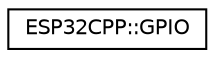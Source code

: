 digraph "Graphical Class Hierarchy"
{
  edge [fontname="Helvetica",fontsize="10",labelfontname="Helvetica",labelfontsize="10"];
  node [fontname="Helvetica",fontsize="10",shape=record];
  rankdir="LR";
  Node0 [label="ESP32CPP::GPIO",height=0.2,width=0.4,color="black", fillcolor="white", style="filled",URL="$class_e_s_p32_c_p_p_1_1_g_p_i_o.html",tooltip="Interface to GPIO functions. "];
}
